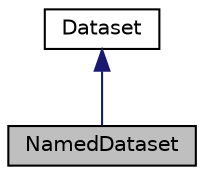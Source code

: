 digraph "NamedDataset"
{
 // LATEX_PDF_SIZE
  edge [fontname="Helvetica",fontsize="10",labelfontname="Helvetica",labelfontsize="10"];
  node [fontname="Helvetica",fontsize="10",shape=record];
  Node1 [label="NamedDataset",height=0.2,width=0.4,color="black", fillcolor="grey75", style="filled", fontcolor="black",tooltip="Abstract implementation of a named dataset."];
  Node2 -> Node1 [dir="back",color="midnightblue",fontsize="10",style="solid",fontname="Helvetica"];
  Node2 [label="Dataset",height=0.2,width=0.4,color="black", fillcolor="white", style="filled",URL="$classarm__compute_1_1test_1_1framework_1_1dataset_1_1_dataset.xhtml",tooltip="Abstract dataset base class."];
}
